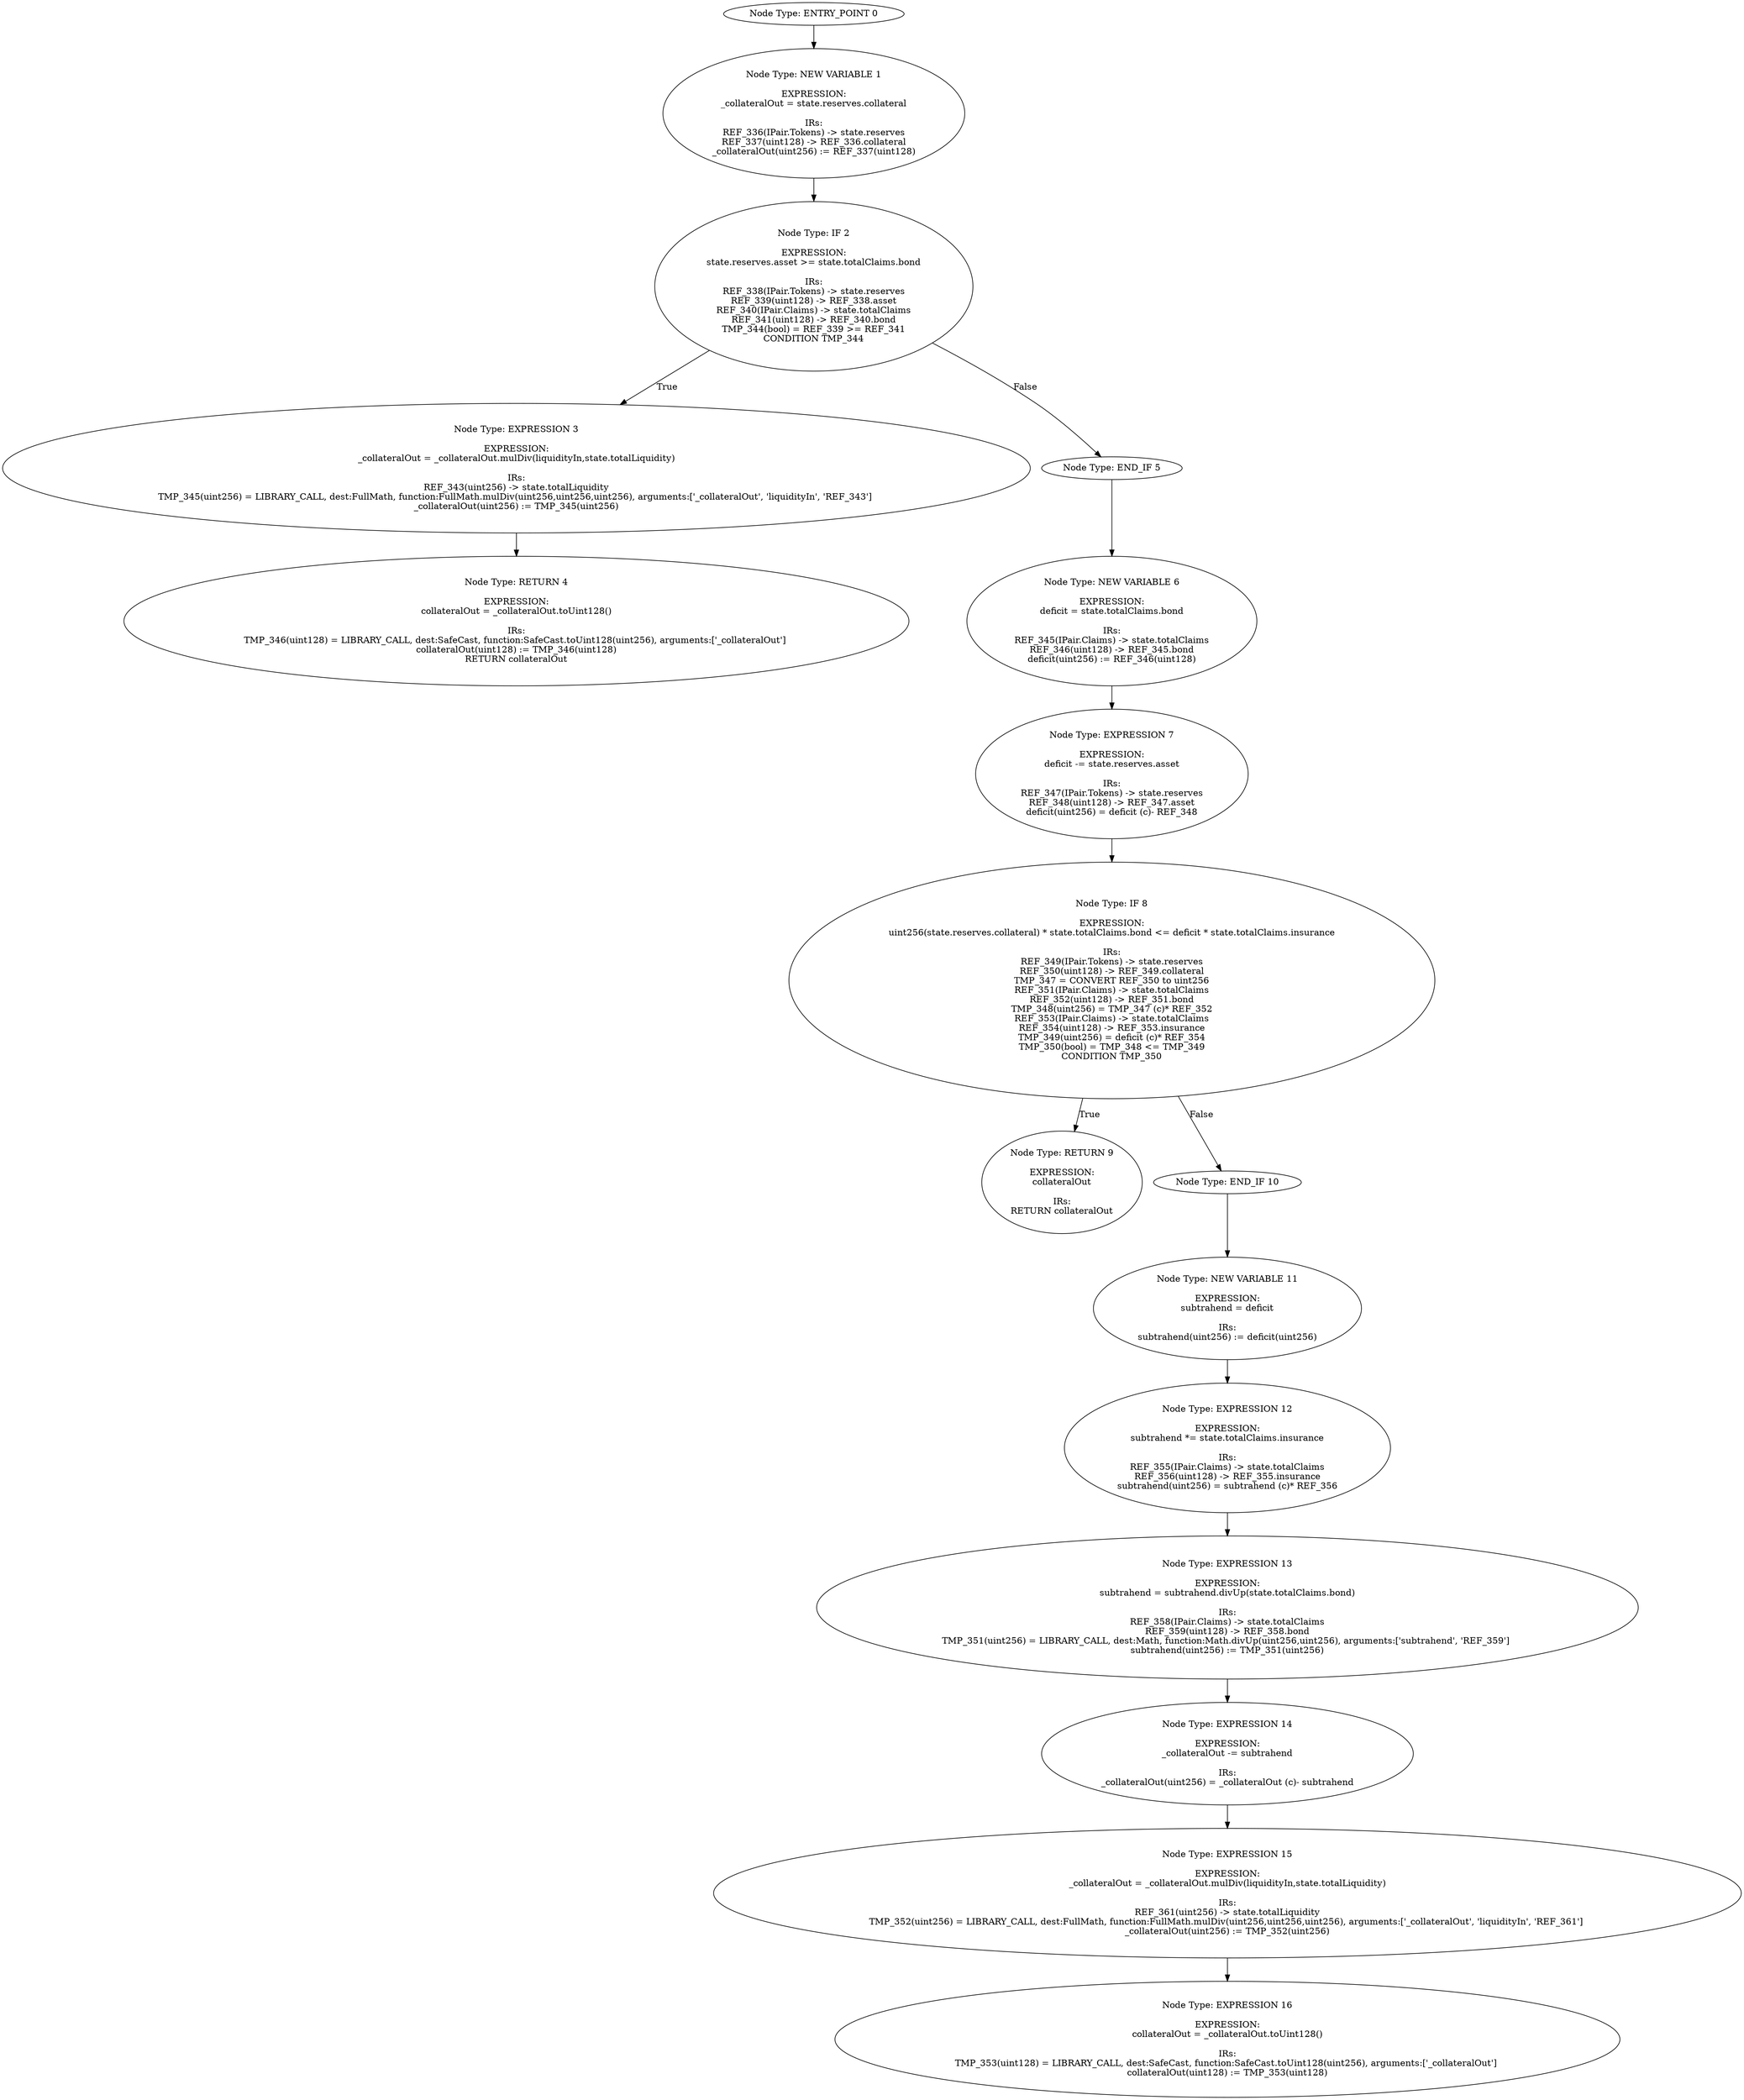 digraph{
0[label="Node Type: ENTRY_POINT 0
"];
0->1;
1[label="Node Type: NEW VARIABLE 1

EXPRESSION:
_collateralOut = state.reserves.collateral

IRs:
REF_336(IPair.Tokens) -> state.reserves
REF_337(uint128) -> REF_336.collateral
_collateralOut(uint256) := REF_337(uint128)"];
1->2;
2[label="Node Type: IF 2

EXPRESSION:
state.reserves.asset >= state.totalClaims.bond

IRs:
REF_338(IPair.Tokens) -> state.reserves
REF_339(uint128) -> REF_338.asset
REF_340(IPair.Claims) -> state.totalClaims
REF_341(uint128) -> REF_340.bond
TMP_344(bool) = REF_339 >= REF_341
CONDITION TMP_344"];
2->3[label="True"];
2->5[label="False"];
3[label="Node Type: EXPRESSION 3

EXPRESSION:
_collateralOut = _collateralOut.mulDiv(liquidityIn,state.totalLiquidity)

IRs:
REF_343(uint256) -> state.totalLiquidity
TMP_345(uint256) = LIBRARY_CALL, dest:FullMath, function:FullMath.mulDiv(uint256,uint256,uint256), arguments:['_collateralOut', 'liquidityIn', 'REF_343'] 
_collateralOut(uint256) := TMP_345(uint256)"];
3->4;
4[label="Node Type: RETURN 4

EXPRESSION:
collateralOut = _collateralOut.toUint128()

IRs:
TMP_346(uint128) = LIBRARY_CALL, dest:SafeCast, function:SafeCast.toUint128(uint256), arguments:['_collateralOut'] 
collateralOut(uint128) := TMP_346(uint128)
RETURN collateralOut"];
5[label="Node Type: END_IF 5
"];
5->6;
6[label="Node Type: NEW VARIABLE 6

EXPRESSION:
deficit = state.totalClaims.bond

IRs:
REF_345(IPair.Claims) -> state.totalClaims
REF_346(uint128) -> REF_345.bond
deficit(uint256) := REF_346(uint128)"];
6->7;
7[label="Node Type: EXPRESSION 7

EXPRESSION:
deficit -= state.reserves.asset

IRs:
REF_347(IPair.Tokens) -> state.reserves
REF_348(uint128) -> REF_347.asset
deficit(uint256) = deficit (c)- REF_348"];
7->8;
8[label="Node Type: IF 8

EXPRESSION:
uint256(state.reserves.collateral) * state.totalClaims.bond <= deficit * state.totalClaims.insurance

IRs:
REF_349(IPair.Tokens) -> state.reserves
REF_350(uint128) -> REF_349.collateral
TMP_347 = CONVERT REF_350 to uint256
REF_351(IPair.Claims) -> state.totalClaims
REF_352(uint128) -> REF_351.bond
TMP_348(uint256) = TMP_347 (c)* REF_352
REF_353(IPair.Claims) -> state.totalClaims
REF_354(uint128) -> REF_353.insurance
TMP_349(uint256) = deficit (c)* REF_354
TMP_350(bool) = TMP_348 <= TMP_349
CONDITION TMP_350"];
8->9[label="True"];
8->10[label="False"];
9[label="Node Type: RETURN 9

EXPRESSION:
collateralOut

IRs:
RETURN collateralOut"];
10[label="Node Type: END_IF 10
"];
10->11;
11[label="Node Type: NEW VARIABLE 11

EXPRESSION:
subtrahend = deficit

IRs:
subtrahend(uint256) := deficit(uint256)"];
11->12;
12[label="Node Type: EXPRESSION 12

EXPRESSION:
subtrahend *= state.totalClaims.insurance

IRs:
REF_355(IPair.Claims) -> state.totalClaims
REF_356(uint128) -> REF_355.insurance
subtrahend(uint256) = subtrahend (c)* REF_356"];
12->13;
13[label="Node Type: EXPRESSION 13

EXPRESSION:
subtrahend = subtrahend.divUp(state.totalClaims.bond)

IRs:
REF_358(IPair.Claims) -> state.totalClaims
REF_359(uint128) -> REF_358.bond
TMP_351(uint256) = LIBRARY_CALL, dest:Math, function:Math.divUp(uint256,uint256), arguments:['subtrahend', 'REF_359'] 
subtrahend(uint256) := TMP_351(uint256)"];
13->14;
14[label="Node Type: EXPRESSION 14

EXPRESSION:
_collateralOut -= subtrahend

IRs:
_collateralOut(uint256) = _collateralOut (c)- subtrahend"];
14->15;
15[label="Node Type: EXPRESSION 15

EXPRESSION:
_collateralOut = _collateralOut.mulDiv(liquidityIn,state.totalLiquidity)

IRs:
REF_361(uint256) -> state.totalLiquidity
TMP_352(uint256) = LIBRARY_CALL, dest:FullMath, function:FullMath.mulDiv(uint256,uint256,uint256), arguments:['_collateralOut', 'liquidityIn', 'REF_361'] 
_collateralOut(uint256) := TMP_352(uint256)"];
15->16;
16[label="Node Type: EXPRESSION 16

EXPRESSION:
collateralOut = _collateralOut.toUint128()

IRs:
TMP_353(uint128) = LIBRARY_CALL, dest:SafeCast, function:SafeCast.toUint128(uint256), arguments:['_collateralOut'] 
collateralOut(uint128) := TMP_353(uint128)"];
}
